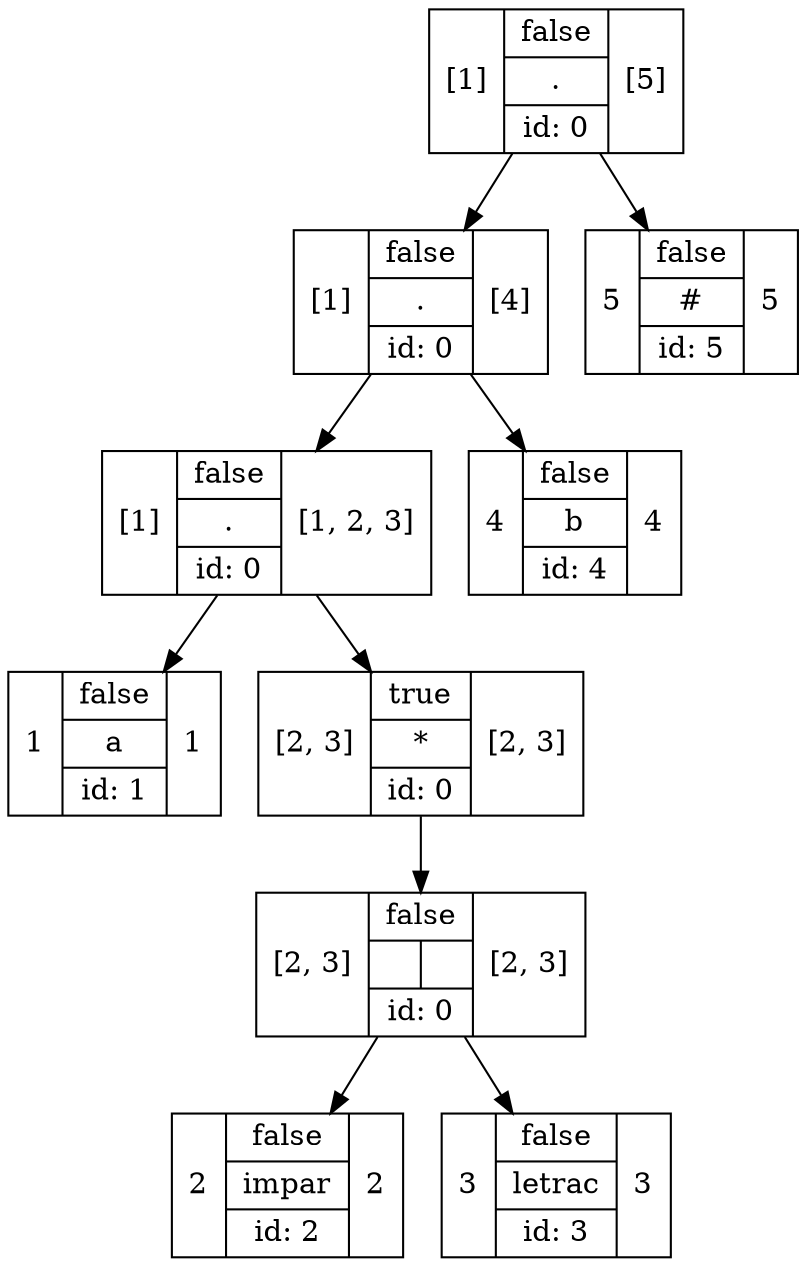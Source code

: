 digraph structs {
    node [shape=record];-4[label="[1]|{false|{.}|id: 0}|[5]"];
-3[label="[1]|{false|{.}|id: 0}|[4]"];
-2[label="[1]|{false|{.}|id: 0}|[1, 2, 3]"];
1[label="1|{false|{a}|id: 1}|1"];
-2[label="[1]|{false|{.}|id: 0}|[1, 2, 3]"];
-1[label="[2, 3]|{true|{*}|id: 0}|[2, 3]"];
0[label="[2, 3]|{false|{|}|id: 0}|[2, 3]"];
2[label="2|{false|{impar}|id: 2}|2"];
0[label="[2, 3]|{false|{|}|id: 0}|[2, 3]"];
3[label="3|{false|{letrac}|id: 3}|3"];
-3[label="[1]|{false|{.}|id: 0}|[4]"];
4[label="4|{false|{b}|id: 4}|4"];
-4[label="[1]|{false|{.}|id: 0}|[5]"];
5[label="5|{false|{#}|id: 5}|5"];
-4 -> -3;
-3 -> -2;
-2 -> 1;
-2 -> -1;
-1 -> 0;
0 -> 2;
0 -> 3;
-3 -> 4;
-4 -> 5;

}